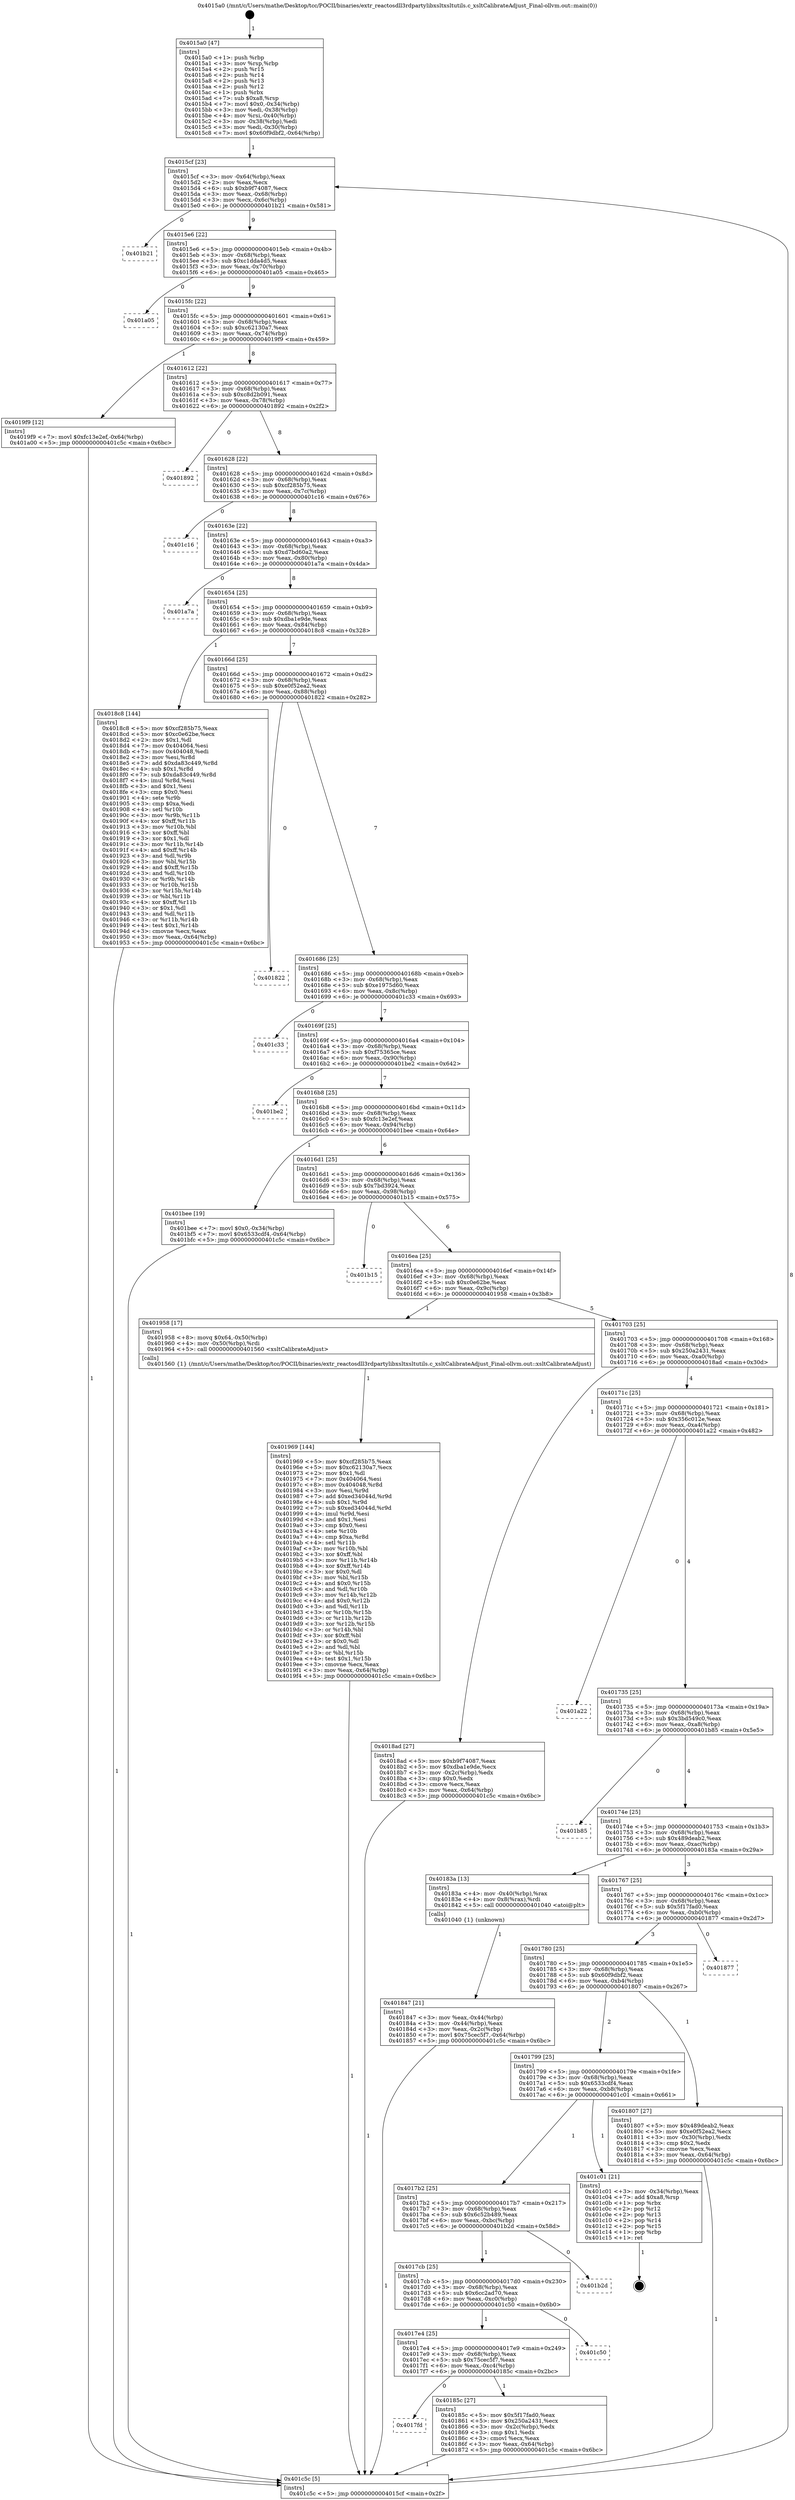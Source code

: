 digraph "0x4015a0" {
  label = "0x4015a0 (/mnt/c/Users/mathe/Desktop/tcc/POCII/binaries/extr_reactosdll3rdpartylibxsltxsltutils.c_xsltCalibrateAdjust_Final-ollvm.out::main(0))"
  labelloc = "t"
  node[shape=record]

  Entry [label="",width=0.3,height=0.3,shape=circle,fillcolor=black,style=filled]
  "0x4015cf" [label="{
     0x4015cf [23]\l
     | [instrs]\l
     &nbsp;&nbsp;0x4015cf \<+3\>: mov -0x64(%rbp),%eax\l
     &nbsp;&nbsp;0x4015d2 \<+2\>: mov %eax,%ecx\l
     &nbsp;&nbsp;0x4015d4 \<+6\>: sub $0xb9f74087,%ecx\l
     &nbsp;&nbsp;0x4015da \<+3\>: mov %eax,-0x68(%rbp)\l
     &nbsp;&nbsp;0x4015dd \<+3\>: mov %ecx,-0x6c(%rbp)\l
     &nbsp;&nbsp;0x4015e0 \<+6\>: je 0000000000401b21 \<main+0x581\>\l
  }"]
  "0x401b21" [label="{
     0x401b21\l
  }", style=dashed]
  "0x4015e6" [label="{
     0x4015e6 [22]\l
     | [instrs]\l
     &nbsp;&nbsp;0x4015e6 \<+5\>: jmp 00000000004015eb \<main+0x4b\>\l
     &nbsp;&nbsp;0x4015eb \<+3\>: mov -0x68(%rbp),%eax\l
     &nbsp;&nbsp;0x4015ee \<+5\>: sub $0xc1dda4d5,%eax\l
     &nbsp;&nbsp;0x4015f3 \<+3\>: mov %eax,-0x70(%rbp)\l
     &nbsp;&nbsp;0x4015f6 \<+6\>: je 0000000000401a05 \<main+0x465\>\l
  }"]
  Exit [label="",width=0.3,height=0.3,shape=circle,fillcolor=black,style=filled,peripheries=2]
  "0x401a05" [label="{
     0x401a05\l
  }", style=dashed]
  "0x4015fc" [label="{
     0x4015fc [22]\l
     | [instrs]\l
     &nbsp;&nbsp;0x4015fc \<+5\>: jmp 0000000000401601 \<main+0x61\>\l
     &nbsp;&nbsp;0x401601 \<+3\>: mov -0x68(%rbp),%eax\l
     &nbsp;&nbsp;0x401604 \<+5\>: sub $0xc62130a7,%eax\l
     &nbsp;&nbsp;0x401609 \<+3\>: mov %eax,-0x74(%rbp)\l
     &nbsp;&nbsp;0x40160c \<+6\>: je 00000000004019f9 \<main+0x459\>\l
  }"]
  "0x401969" [label="{
     0x401969 [144]\l
     | [instrs]\l
     &nbsp;&nbsp;0x401969 \<+5\>: mov $0xcf285b75,%eax\l
     &nbsp;&nbsp;0x40196e \<+5\>: mov $0xc62130a7,%ecx\l
     &nbsp;&nbsp;0x401973 \<+2\>: mov $0x1,%dl\l
     &nbsp;&nbsp;0x401975 \<+7\>: mov 0x404064,%esi\l
     &nbsp;&nbsp;0x40197c \<+8\>: mov 0x404048,%r8d\l
     &nbsp;&nbsp;0x401984 \<+3\>: mov %esi,%r9d\l
     &nbsp;&nbsp;0x401987 \<+7\>: add $0xed34044d,%r9d\l
     &nbsp;&nbsp;0x40198e \<+4\>: sub $0x1,%r9d\l
     &nbsp;&nbsp;0x401992 \<+7\>: sub $0xed34044d,%r9d\l
     &nbsp;&nbsp;0x401999 \<+4\>: imul %r9d,%esi\l
     &nbsp;&nbsp;0x40199d \<+3\>: and $0x1,%esi\l
     &nbsp;&nbsp;0x4019a0 \<+3\>: cmp $0x0,%esi\l
     &nbsp;&nbsp;0x4019a3 \<+4\>: sete %r10b\l
     &nbsp;&nbsp;0x4019a7 \<+4\>: cmp $0xa,%r8d\l
     &nbsp;&nbsp;0x4019ab \<+4\>: setl %r11b\l
     &nbsp;&nbsp;0x4019af \<+3\>: mov %r10b,%bl\l
     &nbsp;&nbsp;0x4019b2 \<+3\>: xor $0xff,%bl\l
     &nbsp;&nbsp;0x4019b5 \<+3\>: mov %r11b,%r14b\l
     &nbsp;&nbsp;0x4019b8 \<+4\>: xor $0xff,%r14b\l
     &nbsp;&nbsp;0x4019bc \<+3\>: xor $0x0,%dl\l
     &nbsp;&nbsp;0x4019bf \<+3\>: mov %bl,%r15b\l
     &nbsp;&nbsp;0x4019c2 \<+4\>: and $0x0,%r15b\l
     &nbsp;&nbsp;0x4019c6 \<+3\>: and %dl,%r10b\l
     &nbsp;&nbsp;0x4019c9 \<+3\>: mov %r14b,%r12b\l
     &nbsp;&nbsp;0x4019cc \<+4\>: and $0x0,%r12b\l
     &nbsp;&nbsp;0x4019d0 \<+3\>: and %dl,%r11b\l
     &nbsp;&nbsp;0x4019d3 \<+3\>: or %r10b,%r15b\l
     &nbsp;&nbsp;0x4019d6 \<+3\>: or %r11b,%r12b\l
     &nbsp;&nbsp;0x4019d9 \<+3\>: xor %r12b,%r15b\l
     &nbsp;&nbsp;0x4019dc \<+3\>: or %r14b,%bl\l
     &nbsp;&nbsp;0x4019df \<+3\>: xor $0xff,%bl\l
     &nbsp;&nbsp;0x4019e2 \<+3\>: or $0x0,%dl\l
     &nbsp;&nbsp;0x4019e5 \<+2\>: and %dl,%bl\l
     &nbsp;&nbsp;0x4019e7 \<+3\>: or %bl,%r15b\l
     &nbsp;&nbsp;0x4019ea \<+4\>: test $0x1,%r15b\l
     &nbsp;&nbsp;0x4019ee \<+3\>: cmovne %ecx,%eax\l
     &nbsp;&nbsp;0x4019f1 \<+3\>: mov %eax,-0x64(%rbp)\l
     &nbsp;&nbsp;0x4019f4 \<+5\>: jmp 0000000000401c5c \<main+0x6bc\>\l
  }"]
  "0x4019f9" [label="{
     0x4019f9 [12]\l
     | [instrs]\l
     &nbsp;&nbsp;0x4019f9 \<+7\>: movl $0xfc13e2ef,-0x64(%rbp)\l
     &nbsp;&nbsp;0x401a00 \<+5\>: jmp 0000000000401c5c \<main+0x6bc\>\l
  }"]
  "0x401612" [label="{
     0x401612 [22]\l
     | [instrs]\l
     &nbsp;&nbsp;0x401612 \<+5\>: jmp 0000000000401617 \<main+0x77\>\l
     &nbsp;&nbsp;0x401617 \<+3\>: mov -0x68(%rbp),%eax\l
     &nbsp;&nbsp;0x40161a \<+5\>: sub $0xc8d2b091,%eax\l
     &nbsp;&nbsp;0x40161f \<+3\>: mov %eax,-0x78(%rbp)\l
     &nbsp;&nbsp;0x401622 \<+6\>: je 0000000000401892 \<main+0x2f2\>\l
  }"]
  "0x4017fd" [label="{
     0x4017fd\l
  }", style=dashed]
  "0x401892" [label="{
     0x401892\l
  }", style=dashed]
  "0x401628" [label="{
     0x401628 [22]\l
     | [instrs]\l
     &nbsp;&nbsp;0x401628 \<+5\>: jmp 000000000040162d \<main+0x8d\>\l
     &nbsp;&nbsp;0x40162d \<+3\>: mov -0x68(%rbp),%eax\l
     &nbsp;&nbsp;0x401630 \<+5\>: sub $0xcf285b75,%eax\l
     &nbsp;&nbsp;0x401635 \<+3\>: mov %eax,-0x7c(%rbp)\l
     &nbsp;&nbsp;0x401638 \<+6\>: je 0000000000401c16 \<main+0x676\>\l
  }"]
  "0x40185c" [label="{
     0x40185c [27]\l
     | [instrs]\l
     &nbsp;&nbsp;0x40185c \<+5\>: mov $0x5f17fad0,%eax\l
     &nbsp;&nbsp;0x401861 \<+5\>: mov $0x250a2431,%ecx\l
     &nbsp;&nbsp;0x401866 \<+3\>: mov -0x2c(%rbp),%edx\l
     &nbsp;&nbsp;0x401869 \<+3\>: cmp $0x1,%edx\l
     &nbsp;&nbsp;0x40186c \<+3\>: cmovl %ecx,%eax\l
     &nbsp;&nbsp;0x40186f \<+3\>: mov %eax,-0x64(%rbp)\l
     &nbsp;&nbsp;0x401872 \<+5\>: jmp 0000000000401c5c \<main+0x6bc\>\l
  }"]
  "0x401c16" [label="{
     0x401c16\l
  }", style=dashed]
  "0x40163e" [label="{
     0x40163e [22]\l
     | [instrs]\l
     &nbsp;&nbsp;0x40163e \<+5\>: jmp 0000000000401643 \<main+0xa3\>\l
     &nbsp;&nbsp;0x401643 \<+3\>: mov -0x68(%rbp),%eax\l
     &nbsp;&nbsp;0x401646 \<+5\>: sub $0xd7bd60a2,%eax\l
     &nbsp;&nbsp;0x40164b \<+3\>: mov %eax,-0x80(%rbp)\l
     &nbsp;&nbsp;0x40164e \<+6\>: je 0000000000401a7a \<main+0x4da\>\l
  }"]
  "0x4017e4" [label="{
     0x4017e4 [25]\l
     | [instrs]\l
     &nbsp;&nbsp;0x4017e4 \<+5\>: jmp 00000000004017e9 \<main+0x249\>\l
     &nbsp;&nbsp;0x4017e9 \<+3\>: mov -0x68(%rbp),%eax\l
     &nbsp;&nbsp;0x4017ec \<+5\>: sub $0x75cec5f7,%eax\l
     &nbsp;&nbsp;0x4017f1 \<+6\>: mov %eax,-0xc4(%rbp)\l
     &nbsp;&nbsp;0x4017f7 \<+6\>: je 000000000040185c \<main+0x2bc\>\l
  }"]
  "0x401a7a" [label="{
     0x401a7a\l
  }", style=dashed]
  "0x401654" [label="{
     0x401654 [25]\l
     | [instrs]\l
     &nbsp;&nbsp;0x401654 \<+5\>: jmp 0000000000401659 \<main+0xb9\>\l
     &nbsp;&nbsp;0x401659 \<+3\>: mov -0x68(%rbp),%eax\l
     &nbsp;&nbsp;0x40165c \<+5\>: sub $0xdba1e9de,%eax\l
     &nbsp;&nbsp;0x401661 \<+6\>: mov %eax,-0x84(%rbp)\l
     &nbsp;&nbsp;0x401667 \<+6\>: je 00000000004018c8 \<main+0x328\>\l
  }"]
  "0x401c50" [label="{
     0x401c50\l
  }", style=dashed]
  "0x4018c8" [label="{
     0x4018c8 [144]\l
     | [instrs]\l
     &nbsp;&nbsp;0x4018c8 \<+5\>: mov $0xcf285b75,%eax\l
     &nbsp;&nbsp;0x4018cd \<+5\>: mov $0xc0e62be,%ecx\l
     &nbsp;&nbsp;0x4018d2 \<+2\>: mov $0x1,%dl\l
     &nbsp;&nbsp;0x4018d4 \<+7\>: mov 0x404064,%esi\l
     &nbsp;&nbsp;0x4018db \<+7\>: mov 0x404048,%edi\l
     &nbsp;&nbsp;0x4018e2 \<+3\>: mov %esi,%r8d\l
     &nbsp;&nbsp;0x4018e5 \<+7\>: add $0xda83c449,%r8d\l
     &nbsp;&nbsp;0x4018ec \<+4\>: sub $0x1,%r8d\l
     &nbsp;&nbsp;0x4018f0 \<+7\>: sub $0xda83c449,%r8d\l
     &nbsp;&nbsp;0x4018f7 \<+4\>: imul %r8d,%esi\l
     &nbsp;&nbsp;0x4018fb \<+3\>: and $0x1,%esi\l
     &nbsp;&nbsp;0x4018fe \<+3\>: cmp $0x0,%esi\l
     &nbsp;&nbsp;0x401901 \<+4\>: sete %r9b\l
     &nbsp;&nbsp;0x401905 \<+3\>: cmp $0xa,%edi\l
     &nbsp;&nbsp;0x401908 \<+4\>: setl %r10b\l
     &nbsp;&nbsp;0x40190c \<+3\>: mov %r9b,%r11b\l
     &nbsp;&nbsp;0x40190f \<+4\>: xor $0xff,%r11b\l
     &nbsp;&nbsp;0x401913 \<+3\>: mov %r10b,%bl\l
     &nbsp;&nbsp;0x401916 \<+3\>: xor $0xff,%bl\l
     &nbsp;&nbsp;0x401919 \<+3\>: xor $0x1,%dl\l
     &nbsp;&nbsp;0x40191c \<+3\>: mov %r11b,%r14b\l
     &nbsp;&nbsp;0x40191f \<+4\>: and $0xff,%r14b\l
     &nbsp;&nbsp;0x401923 \<+3\>: and %dl,%r9b\l
     &nbsp;&nbsp;0x401926 \<+3\>: mov %bl,%r15b\l
     &nbsp;&nbsp;0x401929 \<+4\>: and $0xff,%r15b\l
     &nbsp;&nbsp;0x40192d \<+3\>: and %dl,%r10b\l
     &nbsp;&nbsp;0x401930 \<+3\>: or %r9b,%r14b\l
     &nbsp;&nbsp;0x401933 \<+3\>: or %r10b,%r15b\l
     &nbsp;&nbsp;0x401936 \<+3\>: xor %r15b,%r14b\l
     &nbsp;&nbsp;0x401939 \<+3\>: or %bl,%r11b\l
     &nbsp;&nbsp;0x40193c \<+4\>: xor $0xff,%r11b\l
     &nbsp;&nbsp;0x401940 \<+3\>: or $0x1,%dl\l
     &nbsp;&nbsp;0x401943 \<+3\>: and %dl,%r11b\l
     &nbsp;&nbsp;0x401946 \<+3\>: or %r11b,%r14b\l
     &nbsp;&nbsp;0x401949 \<+4\>: test $0x1,%r14b\l
     &nbsp;&nbsp;0x40194d \<+3\>: cmovne %ecx,%eax\l
     &nbsp;&nbsp;0x401950 \<+3\>: mov %eax,-0x64(%rbp)\l
     &nbsp;&nbsp;0x401953 \<+5\>: jmp 0000000000401c5c \<main+0x6bc\>\l
  }"]
  "0x40166d" [label="{
     0x40166d [25]\l
     | [instrs]\l
     &nbsp;&nbsp;0x40166d \<+5\>: jmp 0000000000401672 \<main+0xd2\>\l
     &nbsp;&nbsp;0x401672 \<+3\>: mov -0x68(%rbp),%eax\l
     &nbsp;&nbsp;0x401675 \<+5\>: sub $0xe0f52ea2,%eax\l
     &nbsp;&nbsp;0x40167a \<+6\>: mov %eax,-0x88(%rbp)\l
     &nbsp;&nbsp;0x401680 \<+6\>: je 0000000000401822 \<main+0x282\>\l
  }"]
  "0x4017cb" [label="{
     0x4017cb [25]\l
     | [instrs]\l
     &nbsp;&nbsp;0x4017cb \<+5\>: jmp 00000000004017d0 \<main+0x230\>\l
     &nbsp;&nbsp;0x4017d0 \<+3\>: mov -0x68(%rbp),%eax\l
     &nbsp;&nbsp;0x4017d3 \<+5\>: sub $0x6cc2ad70,%eax\l
     &nbsp;&nbsp;0x4017d8 \<+6\>: mov %eax,-0xc0(%rbp)\l
     &nbsp;&nbsp;0x4017de \<+6\>: je 0000000000401c50 \<main+0x6b0\>\l
  }"]
  "0x401822" [label="{
     0x401822\l
  }", style=dashed]
  "0x401686" [label="{
     0x401686 [25]\l
     | [instrs]\l
     &nbsp;&nbsp;0x401686 \<+5\>: jmp 000000000040168b \<main+0xeb\>\l
     &nbsp;&nbsp;0x40168b \<+3\>: mov -0x68(%rbp),%eax\l
     &nbsp;&nbsp;0x40168e \<+5\>: sub $0xe1975d60,%eax\l
     &nbsp;&nbsp;0x401693 \<+6\>: mov %eax,-0x8c(%rbp)\l
     &nbsp;&nbsp;0x401699 \<+6\>: je 0000000000401c33 \<main+0x693\>\l
  }"]
  "0x401b2d" [label="{
     0x401b2d\l
  }", style=dashed]
  "0x401c33" [label="{
     0x401c33\l
  }", style=dashed]
  "0x40169f" [label="{
     0x40169f [25]\l
     | [instrs]\l
     &nbsp;&nbsp;0x40169f \<+5\>: jmp 00000000004016a4 \<main+0x104\>\l
     &nbsp;&nbsp;0x4016a4 \<+3\>: mov -0x68(%rbp),%eax\l
     &nbsp;&nbsp;0x4016a7 \<+5\>: sub $0xf75365ce,%eax\l
     &nbsp;&nbsp;0x4016ac \<+6\>: mov %eax,-0x90(%rbp)\l
     &nbsp;&nbsp;0x4016b2 \<+6\>: je 0000000000401be2 \<main+0x642\>\l
  }"]
  "0x4017b2" [label="{
     0x4017b2 [25]\l
     | [instrs]\l
     &nbsp;&nbsp;0x4017b2 \<+5\>: jmp 00000000004017b7 \<main+0x217\>\l
     &nbsp;&nbsp;0x4017b7 \<+3\>: mov -0x68(%rbp),%eax\l
     &nbsp;&nbsp;0x4017ba \<+5\>: sub $0x6c52b489,%eax\l
     &nbsp;&nbsp;0x4017bf \<+6\>: mov %eax,-0xbc(%rbp)\l
     &nbsp;&nbsp;0x4017c5 \<+6\>: je 0000000000401b2d \<main+0x58d\>\l
  }"]
  "0x401be2" [label="{
     0x401be2\l
  }", style=dashed]
  "0x4016b8" [label="{
     0x4016b8 [25]\l
     | [instrs]\l
     &nbsp;&nbsp;0x4016b8 \<+5\>: jmp 00000000004016bd \<main+0x11d\>\l
     &nbsp;&nbsp;0x4016bd \<+3\>: mov -0x68(%rbp),%eax\l
     &nbsp;&nbsp;0x4016c0 \<+5\>: sub $0xfc13e2ef,%eax\l
     &nbsp;&nbsp;0x4016c5 \<+6\>: mov %eax,-0x94(%rbp)\l
     &nbsp;&nbsp;0x4016cb \<+6\>: je 0000000000401bee \<main+0x64e\>\l
  }"]
  "0x401c01" [label="{
     0x401c01 [21]\l
     | [instrs]\l
     &nbsp;&nbsp;0x401c01 \<+3\>: mov -0x34(%rbp),%eax\l
     &nbsp;&nbsp;0x401c04 \<+7\>: add $0xa8,%rsp\l
     &nbsp;&nbsp;0x401c0b \<+1\>: pop %rbx\l
     &nbsp;&nbsp;0x401c0c \<+2\>: pop %r12\l
     &nbsp;&nbsp;0x401c0e \<+2\>: pop %r13\l
     &nbsp;&nbsp;0x401c10 \<+2\>: pop %r14\l
     &nbsp;&nbsp;0x401c12 \<+2\>: pop %r15\l
     &nbsp;&nbsp;0x401c14 \<+1\>: pop %rbp\l
     &nbsp;&nbsp;0x401c15 \<+1\>: ret\l
  }"]
  "0x401bee" [label="{
     0x401bee [19]\l
     | [instrs]\l
     &nbsp;&nbsp;0x401bee \<+7\>: movl $0x0,-0x34(%rbp)\l
     &nbsp;&nbsp;0x401bf5 \<+7\>: movl $0x6533cdf4,-0x64(%rbp)\l
     &nbsp;&nbsp;0x401bfc \<+5\>: jmp 0000000000401c5c \<main+0x6bc\>\l
  }"]
  "0x4016d1" [label="{
     0x4016d1 [25]\l
     | [instrs]\l
     &nbsp;&nbsp;0x4016d1 \<+5\>: jmp 00000000004016d6 \<main+0x136\>\l
     &nbsp;&nbsp;0x4016d6 \<+3\>: mov -0x68(%rbp),%eax\l
     &nbsp;&nbsp;0x4016d9 \<+5\>: sub $0x7bd3924,%eax\l
     &nbsp;&nbsp;0x4016de \<+6\>: mov %eax,-0x98(%rbp)\l
     &nbsp;&nbsp;0x4016e4 \<+6\>: je 0000000000401b15 \<main+0x575\>\l
  }"]
  "0x401847" [label="{
     0x401847 [21]\l
     | [instrs]\l
     &nbsp;&nbsp;0x401847 \<+3\>: mov %eax,-0x44(%rbp)\l
     &nbsp;&nbsp;0x40184a \<+3\>: mov -0x44(%rbp),%eax\l
     &nbsp;&nbsp;0x40184d \<+3\>: mov %eax,-0x2c(%rbp)\l
     &nbsp;&nbsp;0x401850 \<+7\>: movl $0x75cec5f7,-0x64(%rbp)\l
     &nbsp;&nbsp;0x401857 \<+5\>: jmp 0000000000401c5c \<main+0x6bc\>\l
  }"]
  "0x401b15" [label="{
     0x401b15\l
  }", style=dashed]
  "0x4016ea" [label="{
     0x4016ea [25]\l
     | [instrs]\l
     &nbsp;&nbsp;0x4016ea \<+5\>: jmp 00000000004016ef \<main+0x14f\>\l
     &nbsp;&nbsp;0x4016ef \<+3\>: mov -0x68(%rbp),%eax\l
     &nbsp;&nbsp;0x4016f2 \<+5\>: sub $0xc0e62be,%eax\l
     &nbsp;&nbsp;0x4016f7 \<+6\>: mov %eax,-0x9c(%rbp)\l
     &nbsp;&nbsp;0x4016fd \<+6\>: je 0000000000401958 \<main+0x3b8\>\l
  }"]
  "0x4015a0" [label="{
     0x4015a0 [47]\l
     | [instrs]\l
     &nbsp;&nbsp;0x4015a0 \<+1\>: push %rbp\l
     &nbsp;&nbsp;0x4015a1 \<+3\>: mov %rsp,%rbp\l
     &nbsp;&nbsp;0x4015a4 \<+2\>: push %r15\l
     &nbsp;&nbsp;0x4015a6 \<+2\>: push %r14\l
     &nbsp;&nbsp;0x4015a8 \<+2\>: push %r13\l
     &nbsp;&nbsp;0x4015aa \<+2\>: push %r12\l
     &nbsp;&nbsp;0x4015ac \<+1\>: push %rbx\l
     &nbsp;&nbsp;0x4015ad \<+7\>: sub $0xa8,%rsp\l
     &nbsp;&nbsp;0x4015b4 \<+7\>: movl $0x0,-0x34(%rbp)\l
     &nbsp;&nbsp;0x4015bb \<+3\>: mov %edi,-0x38(%rbp)\l
     &nbsp;&nbsp;0x4015be \<+4\>: mov %rsi,-0x40(%rbp)\l
     &nbsp;&nbsp;0x4015c2 \<+3\>: mov -0x38(%rbp),%edi\l
     &nbsp;&nbsp;0x4015c5 \<+3\>: mov %edi,-0x30(%rbp)\l
     &nbsp;&nbsp;0x4015c8 \<+7\>: movl $0x60f9dbf2,-0x64(%rbp)\l
  }"]
  "0x401958" [label="{
     0x401958 [17]\l
     | [instrs]\l
     &nbsp;&nbsp;0x401958 \<+8\>: movq $0x64,-0x50(%rbp)\l
     &nbsp;&nbsp;0x401960 \<+4\>: mov -0x50(%rbp),%rdi\l
     &nbsp;&nbsp;0x401964 \<+5\>: call 0000000000401560 \<xsltCalibrateAdjust\>\l
     | [calls]\l
     &nbsp;&nbsp;0x401560 \{1\} (/mnt/c/Users/mathe/Desktop/tcc/POCII/binaries/extr_reactosdll3rdpartylibxsltxsltutils.c_xsltCalibrateAdjust_Final-ollvm.out::xsltCalibrateAdjust)\l
  }"]
  "0x401703" [label="{
     0x401703 [25]\l
     | [instrs]\l
     &nbsp;&nbsp;0x401703 \<+5\>: jmp 0000000000401708 \<main+0x168\>\l
     &nbsp;&nbsp;0x401708 \<+3\>: mov -0x68(%rbp),%eax\l
     &nbsp;&nbsp;0x40170b \<+5\>: sub $0x250a2431,%eax\l
     &nbsp;&nbsp;0x401710 \<+6\>: mov %eax,-0xa0(%rbp)\l
     &nbsp;&nbsp;0x401716 \<+6\>: je 00000000004018ad \<main+0x30d\>\l
  }"]
  "0x401c5c" [label="{
     0x401c5c [5]\l
     | [instrs]\l
     &nbsp;&nbsp;0x401c5c \<+5\>: jmp 00000000004015cf \<main+0x2f\>\l
  }"]
  "0x4018ad" [label="{
     0x4018ad [27]\l
     | [instrs]\l
     &nbsp;&nbsp;0x4018ad \<+5\>: mov $0xb9f74087,%eax\l
     &nbsp;&nbsp;0x4018b2 \<+5\>: mov $0xdba1e9de,%ecx\l
     &nbsp;&nbsp;0x4018b7 \<+3\>: mov -0x2c(%rbp),%edx\l
     &nbsp;&nbsp;0x4018ba \<+3\>: cmp $0x0,%edx\l
     &nbsp;&nbsp;0x4018bd \<+3\>: cmove %ecx,%eax\l
     &nbsp;&nbsp;0x4018c0 \<+3\>: mov %eax,-0x64(%rbp)\l
     &nbsp;&nbsp;0x4018c3 \<+5\>: jmp 0000000000401c5c \<main+0x6bc\>\l
  }"]
  "0x40171c" [label="{
     0x40171c [25]\l
     | [instrs]\l
     &nbsp;&nbsp;0x40171c \<+5\>: jmp 0000000000401721 \<main+0x181\>\l
     &nbsp;&nbsp;0x401721 \<+3\>: mov -0x68(%rbp),%eax\l
     &nbsp;&nbsp;0x401724 \<+5\>: sub $0x356c012e,%eax\l
     &nbsp;&nbsp;0x401729 \<+6\>: mov %eax,-0xa4(%rbp)\l
     &nbsp;&nbsp;0x40172f \<+6\>: je 0000000000401a22 \<main+0x482\>\l
  }"]
  "0x401799" [label="{
     0x401799 [25]\l
     | [instrs]\l
     &nbsp;&nbsp;0x401799 \<+5\>: jmp 000000000040179e \<main+0x1fe\>\l
     &nbsp;&nbsp;0x40179e \<+3\>: mov -0x68(%rbp),%eax\l
     &nbsp;&nbsp;0x4017a1 \<+5\>: sub $0x6533cdf4,%eax\l
     &nbsp;&nbsp;0x4017a6 \<+6\>: mov %eax,-0xb8(%rbp)\l
     &nbsp;&nbsp;0x4017ac \<+6\>: je 0000000000401c01 \<main+0x661\>\l
  }"]
  "0x401a22" [label="{
     0x401a22\l
  }", style=dashed]
  "0x401735" [label="{
     0x401735 [25]\l
     | [instrs]\l
     &nbsp;&nbsp;0x401735 \<+5\>: jmp 000000000040173a \<main+0x19a\>\l
     &nbsp;&nbsp;0x40173a \<+3\>: mov -0x68(%rbp),%eax\l
     &nbsp;&nbsp;0x40173d \<+5\>: sub $0x3bd549c0,%eax\l
     &nbsp;&nbsp;0x401742 \<+6\>: mov %eax,-0xa8(%rbp)\l
     &nbsp;&nbsp;0x401748 \<+6\>: je 0000000000401b85 \<main+0x5e5\>\l
  }"]
  "0x401807" [label="{
     0x401807 [27]\l
     | [instrs]\l
     &nbsp;&nbsp;0x401807 \<+5\>: mov $0x489deab2,%eax\l
     &nbsp;&nbsp;0x40180c \<+5\>: mov $0xe0f52ea2,%ecx\l
     &nbsp;&nbsp;0x401811 \<+3\>: mov -0x30(%rbp),%edx\l
     &nbsp;&nbsp;0x401814 \<+3\>: cmp $0x2,%edx\l
     &nbsp;&nbsp;0x401817 \<+3\>: cmovne %ecx,%eax\l
     &nbsp;&nbsp;0x40181a \<+3\>: mov %eax,-0x64(%rbp)\l
     &nbsp;&nbsp;0x40181d \<+5\>: jmp 0000000000401c5c \<main+0x6bc\>\l
  }"]
  "0x401b85" [label="{
     0x401b85\l
  }", style=dashed]
  "0x40174e" [label="{
     0x40174e [25]\l
     | [instrs]\l
     &nbsp;&nbsp;0x40174e \<+5\>: jmp 0000000000401753 \<main+0x1b3\>\l
     &nbsp;&nbsp;0x401753 \<+3\>: mov -0x68(%rbp),%eax\l
     &nbsp;&nbsp;0x401756 \<+5\>: sub $0x489deab2,%eax\l
     &nbsp;&nbsp;0x40175b \<+6\>: mov %eax,-0xac(%rbp)\l
     &nbsp;&nbsp;0x401761 \<+6\>: je 000000000040183a \<main+0x29a\>\l
  }"]
  "0x401780" [label="{
     0x401780 [25]\l
     | [instrs]\l
     &nbsp;&nbsp;0x401780 \<+5\>: jmp 0000000000401785 \<main+0x1e5\>\l
     &nbsp;&nbsp;0x401785 \<+3\>: mov -0x68(%rbp),%eax\l
     &nbsp;&nbsp;0x401788 \<+5\>: sub $0x60f9dbf2,%eax\l
     &nbsp;&nbsp;0x40178d \<+6\>: mov %eax,-0xb4(%rbp)\l
     &nbsp;&nbsp;0x401793 \<+6\>: je 0000000000401807 \<main+0x267\>\l
  }"]
  "0x40183a" [label="{
     0x40183a [13]\l
     | [instrs]\l
     &nbsp;&nbsp;0x40183a \<+4\>: mov -0x40(%rbp),%rax\l
     &nbsp;&nbsp;0x40183e \<+4\>: mov 0x8(%rax),%rdi\l
     &nbsp;&nbsp;0x401842 \<+5\>: call 0000000000401040 \<atoi@plt\>\l
     | [calls]\l
     &nbsp;&nbsp;0x401040 \{1\} (unknown)\l
  }"]
  "0x401767" [label="{
     0x401767 [25]\l
     | [instrs]\l
     &nbsp;&nbsp;0x401767 \<+5\>: jmp 000000000040176c \<main+0x1cc\>\l
     &nbsp;&nbsp;0x40176c \<+3\>: mov -0x68(%rbp),%eax\l
     &nbsp;&nbsp;0x40176f \<+5\>: sub $0x5f17fad0,%eax\l
     &nbsp;&nbsp;0x401774 \<+6\>: mov %eax,-0xb0(%rbp)\l
     &nbsp;&nbsp;0x40177a \<+6\>: je 0000000000401877 \<main+0x2d7\>\l
  }"]
  "0x401877" [label="{
     0x401877\l
  }", style=dashed]
  Entry -> "0x4015a0" [label=" 1"]
  "0x4015cf" -> "0x401b21" [label=" 0"]
  "0x4015cf" -> "0x4015e6" [label=" 9"]
  "0x401c01" -> Exit [label=" 1"]
  "0x4015e6" -> "0x401a05" [label=" 0"]
  "0x4015e6" -> "0x4015fc" [label=" 9"]
  "0x401bee" -> "0x401c5c" [label=" 1"]
  "0x4015fc" -> "0x4019f9" [label=" 1"]
  "0x4015fc" -> "0x401612" [label=" 8"]
  "0x4019f9" -> "0x401c5c" [label=" 1"]
  "0x401612" -> "0x401892" [label=" 0"]
  "0x401612" -> "0x401628" [label=" 8"]
  "0x401969" -> "0x401c5c" [label=" 1"]
  "0x401628" -> "0x401c16" [label=" 0"]
  "0x401628" -> "0x40163e" [label=" 8"]
  "0x401958" -> "0x401969" [label=" 1"]
  "0x40163e" -> "0x401a7a" [label=" 0"]
  "0x40163e" -> "0x401654" [label=" 8"]
  "0x4018ad" -> "0x401c5c" [label=" 1"]
  "0x401654" -> "0x4018c8" [label=" 1"]
  "0x401654" -> "0x40166d" [label=" 7"]
  "0x40185c" -> "0x401c5c" [label=" 1"]
  "0x40166d" -> "0x401822" [label=" 0"]
  "0x40166d" -> "0x401686" [label=" 7"]
  "0x4017e4" -> "0x40185c" [label=" 1"]
  "0x401686" -> "0x401c33" [label=" 0"]
  "0x401686" -> "0x40169f" [label=" 7"]
  "0x4018c8" -> "0x401c5c" [label=" 1"]
  "0x40169f" -> "0x401be2" [label=" 0"]
  "0x40169f" -> "0x4016b8" [label=" 7"]
  "0x4017cb" -> "0x401c50" [label=" 0"]
  "0x4016b8" -> "0x401bee" [label=" 1"]
  "0x4016b8" -> "0x4016d1" [label=" 6"]
  "0x4017e4" -> "0x4017fd" [label=" 0"]
  "0x4016d1" -> "0x401b15" [label=" 0"]
  "0x4016d1" -> "0x4016ea" [label=" 6"]
  "0x4017b2" -> "0x401b2d" [label=" 0"]
  "0x4016ea" -> "0x401958" [label=" 1"]
  "0x4016ea" -> "0x401703" [label=" 5"]
  "0x4017cb" -> "0x4017e4" [label=" 1"]
  "0x401703" -> "0x4018ad" [label=" 1"]
  "0x401703" -> "0x40171c" [label=" 4"]
  "0x401799" -> "0x4017b2" [label=" 1"]
  "0x40171c" -> "0x401a22" [label=" 0"]
  "0x40171c" -> "0x401735" [label=" 4"]
  "0x401799" -> "0x401c01" [label=" 1"]
  "0x401735" -> "0x401b85" [label=" 0"]
  "0x401735" -> "0x40174e" [label=" 4"]
  "0x4017b2" -> "0x4017cb" [label=" 1"]
  "0x40174e" -> "0x40183a" [label=" 1"]
  "0x40174e" -> "0x401767" [label=" 3"]
  "0x40183a" -> "0x401847" [label=" 1"]
  "0x401767" -> "0x401877" [label=" 0"]
  "0x401767" -> "0x401780" [label=" 3"]
  "0x401847" -> "0x401c5c" [label=" 1"]
  "0x401780" -> "0x401807" [label=" 1"]
  "0x401780" -> "0x401799" [label=" 2"]
  "0x401807" -> "0x401c5c" [label=" 1"]
  "0x4015a0" -> "0x4015cf" [label=" 1"]
  "0x401c5c" -> "0x4015cf" [label=" 8"]
}
